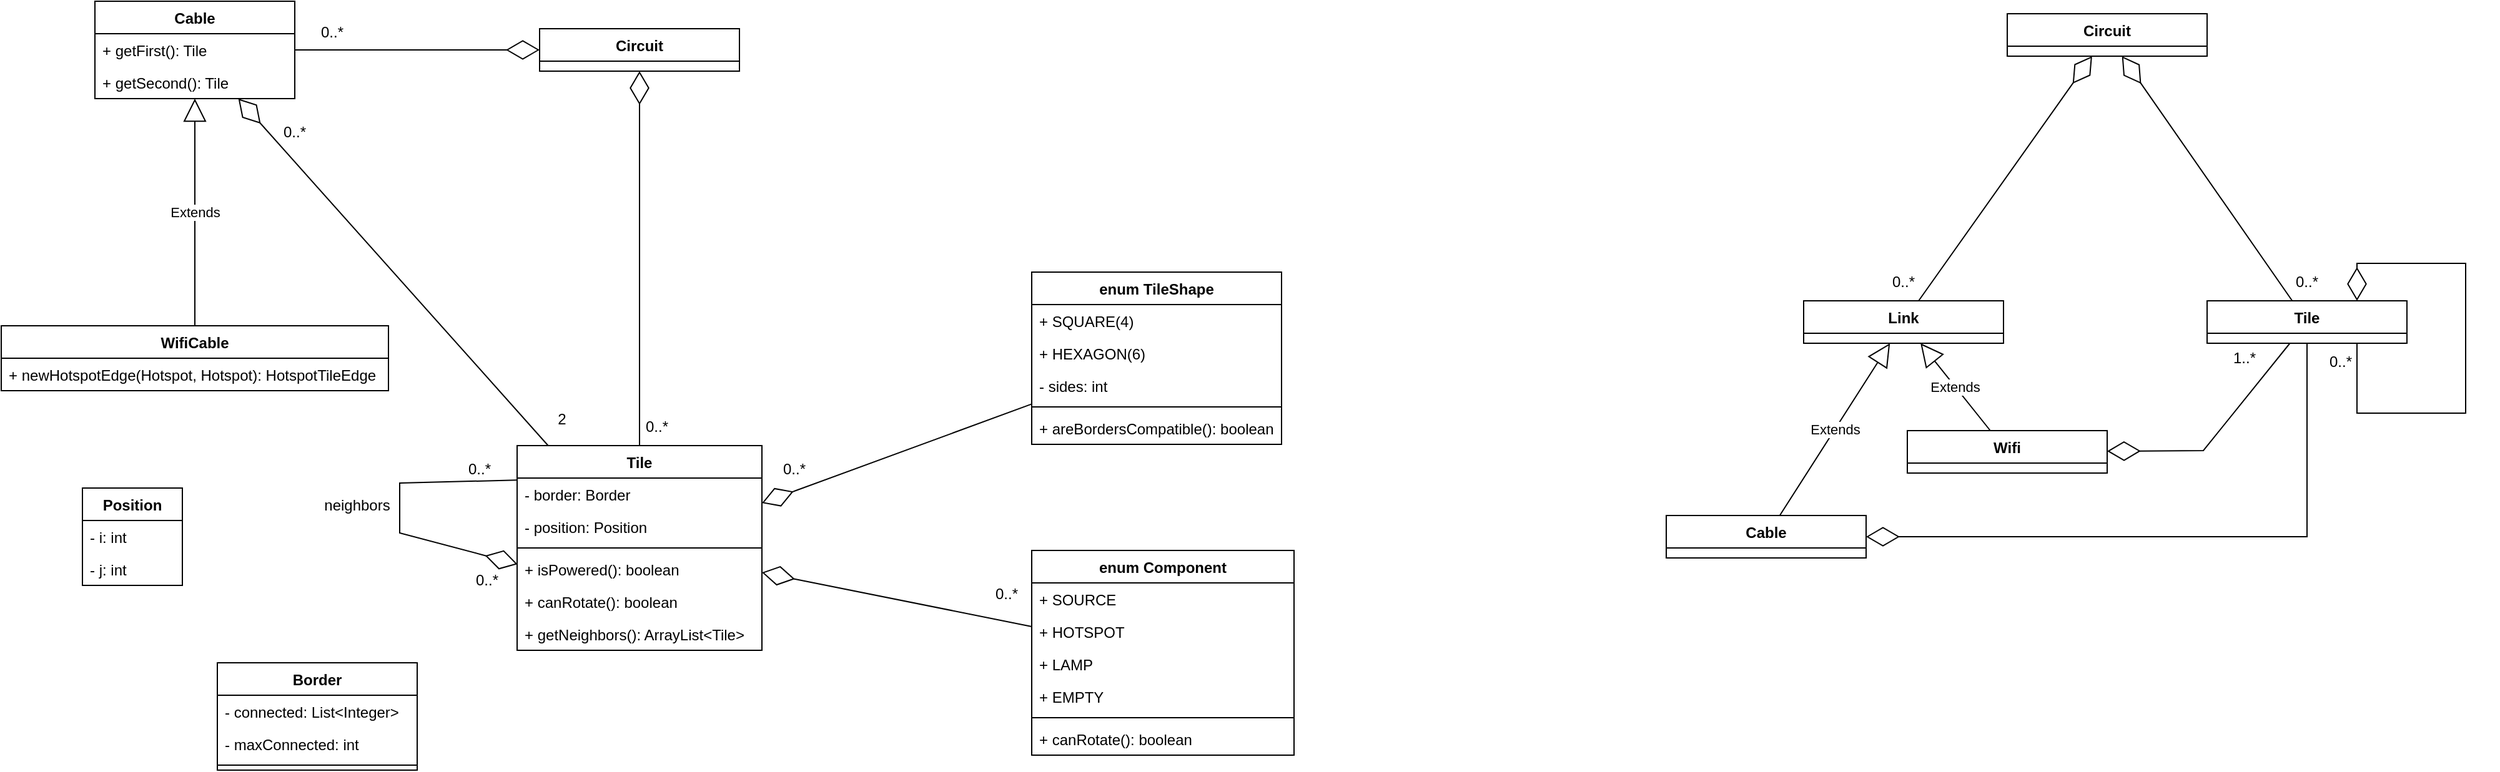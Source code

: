 <mxfile version="20.8.16" type="device"><diagram id="C5RBs43oDa-KdzZeNtuy" name="Page-1"><mxGraphModel dx="1687" dy="912" grid="1" gridSize="10" guides="1" tooltips="1" connect="1" arrows="1" fold="1" page="1" pageScale="1" pageWidth="1169" pageHeight="827" math="0" shadow="0"><root><mxCell id="WIyWlLk6GJQsqaUBKTNV-0"/><mxCell id="WIyWlLk6GJQsqaUBKTNV-1" parent="WIyWlLk6GJQsqaUBKTNV-0"/><mxCell id="EhsvTFY5p5Nmj0Asv9Ew-24" value="WifiCable" style="swimlane;fontStyle=1;align=center;verticalAlign=top;childLayout=stackLayout;horizontal=1;startSize=26;horizontalStack=0;resizeParent=1;resizeParentMax=0;resizeLast=0;collapsible=1;marginBottom=0;fontColor=#000000;" parent="WIyWlLk6GJQsqaUBKTNV-1" vertex="1"><mxGeometry x="67" y="330" width="310" height="52" as="geometry"/></mxCell><mxCell id="eu9kDiltiDwgII627wuc-19" value="+ newHotspotEdge(Hotspot, Hotspot): HotspotTileEdge" style="text;strokeColor=none;fillColor=none;align=left;verticalAlign=top;spacingLeft=4;spacingRight=4;overflow=hidden;rotatable=0;points=[[0,0.5],[1,0.5]];portConstraint=eastwest;fontColor=#000000;" parent="EhsvTFY5p5Nmj0Asv9Ew-24" vertex="1"><mxGeometry y="26" width="310" height="26" as="geometry"/></mxCell><mxCell id="eu9kDiltiDwgII627wuc-0" value="enum Component" style="swimlane;fontStyle=1;align=center;verticalAlign=top;childLayout=stackLayout;horizontal=1;startSize=26;horizontalStack=0;resizeParent=1;resizeParentMax=0;resizeLast=0;collapsible=1;marginBottom=0;" parent="WIyWlLk6GJQsqaUBKTNV-1" vertex="1"><mxGeometry x="892" y="510" width="210" height="164" as="geometry"><mxRectangle x="70" y="40" width="110" height="40" as="alternateBounds"/></mxGeometry></mxCell><mxCell id="Y6bY8CrcMEWWzvKuNbzK-4" value="+ SOURCE" style="text;strokeColor=none;fillColor=none;align=left;verticalAlign=top;spacingLeft=4;spacingRight=4;overflow=hidden;rotatable=0;points=[[0,0.5],[1,0.5]];portConstraint=eastwest;fontStyle=0" parent="eu9kDiltiDwgII627wuc-0" vertex="1"><mxGeometry y="26" width="210" height="26" as="geometry"/></mxCell><mxCell id="Y6bY8CrcMEWWzvKuNbzK-6" value="+ HOTSPOT" style="text;strokeColor=none;fillColor=none;align=left;verticalAlign=top;spacingLeft=4;spacingRight=4;overflow=hidden;rotatable=0;points=[[0,0.5],[1,0.5]];portConstraint=eastwest;fontStyle=0" parent="eu9kDiltiDwgII627wuc-0" vertex="1"><mxGeometry y="52" width="210" height="26" as="geometry"/></mxCell><mxCell id="Y6bY8CrcMEWWzvKuNbzK-5" value="+ LAMP" style="text;strokeColor=none;fillColor=none;align=left;verticalAlign=top;spacingLeft=4;spacingRight=4;overflow=hidden;rotatable=0;points=[[0,0.5],[1,0.5]];portConstraint=eastwest;fontStyle=0" parent="eu9kDiltiDwgII627wuc-0" vertex="1"><mxGeometry y="78" width="210" height="26" as="geometry"/></mxCell><mxCell id="jVfI2OsfRiXRyWY3cHEz-0" value="+ EMPTY" style="text;strokeColor=none;fillColor=none;align=left;verticalAlign=top;spacingLeft=4;spacingRight=4;overflow=hidden;rotatable=0;points=[[0,0.5],[1,0.5]];portConstraint=eastwest;fontStyle=0" parent="eu9kDiltiDwgII627wuc-0" vertex="1"><mxGeometry y="104" width="210" height="26" as="geometry"/></mxCell><mxCell id="eu9kDiltiDwgII627wuc-2" value="" style="line;strokeWidth=1;fillColor=none;align=left;verticalAlign=middle;spacingTop=-1;spacingLeft=3;spacingRight=3;rotatable=0;labelPosition=right;points=[];portConstraint=eastwest;strokeColor=inherit;" parent="eu9kDiltiDwgII627wuc-0" vertex="1"><mxGeometry y="130" width="210" height="8" as="geometry"/></mxCell><mxCell id="Y6bY8CrcMEWWzvKuNbzK-7" value="+ canRotate(): boolean" style="text;strokeColor=none;fillColor=none;align=left;verticalAlign=top;spacingLeft=4;spacingRight=4;overflow=hidden;rotatable=0;points=[[0,0.5],[1,0.5]];portConstraint=eastwest;" parent="eu9kDiltiDwgII627wuc-0" vertex="1"><mxGeometry y="138" width="210" height="26" as="geometry"/></mxCell><mxCell id="eu9kDiltiDwgII627wuc-9" value="Tile" style="swimlane;fontStyle=1;align=center;verticalAlign=top;childLayout=stackLayout;horizontal=1;startSize=26;horizontalStack=0;resizeParent=1;resizeParentMax=0;resizeLast=0;collapsible=1;marginBottom=0;" parent="WIyWlLk6GJQsqaUBKTNV-1" vertex="1"><mxGeometry x="480" y="426" width="196" height="164" as="geometry"/></mxCell><mxCell id="WtFDyYxW1nlfBmigmJq3-14" value="- border: Border" style="text;strokeColor=none;fillColor=none;align=left;verticalAlign=top;spacingLeft=4;spacingRight=4;overflow=hidden;rotatable=0;points=[[0,0.5],[1,0.5]];portConstraint=eastwest;" parent="eu9kDiltiDwgII627wuc-9" vertex="1"><mxGeometry y="26" width="196" height="26" as="geometry"/></mxCell><mxCell id="jVfI2OsfRiXRyWY3cHEz-1" value="- position: Position" style="text;strokeColor=none;fillColor=none;align=left;verticalAlign=top;spacingLeft=4;spacingRight=4;overflow=hidden;rotatable=0;points=[[0,0.5],[1,0.5]];portConstraint=eastwest;" parent="eu9kDiltiDwgII627wuc-9" vertex="1"><mxGeometry y="52" width="196" height="26" as="geometry"/></mxCell><mxCell id="eu9kDiltiDwgII627wuc-10" value="" style="line;strokeWidth=1;fillColor=none;align=left;verticalAlign=middle;spacingTop=-1;spacingLeft=3;spacingRight=3;rotatable=0;labelPosition=right;points=[];portConstraint=eastwest;strokeColor=inherit;" parent="eu9kDiltiDwgII627wuc-9" vertex="1"><mxGeometry y="78" width="196" height="8" as="geometry"/></mxCell><mxCell id="EhsvTFY5p5Nmj0Asv9Ew-3" value="+ isPowered(): boolean" style="text;strokeColor=none;fillColor=none;align=left;verticalAlign=top;spacingLeft=4;spacingRight=4;overflow=hidden;rotatable=0;points=[[0,0.5],[1,0.5]];portConstraint=eastwest;" parent="eu9kDiltiDwgII627wuc-9" vertex="1"><mxGeometry y="86" width="196" height="26" as="geometry"/></mxCell><mxCell id="WtFDyYxW1nlfBmigmJq3-5" value="+ canRotate(): boolean" style="text;strokeColor=none;fillColor=none;align=left;verticalAlign=top;spacingLeft=4;spacingRight=4;overflow=hidden;rotatable=0;points=[[0,0.5],[1,0.5]];portConstraint=eastwest;" parent="eu9kDiltiDwgII627wuc-9" vertex="1"><mxGeometry y="112" width="196" height="26" as="geometry"/></mxCell><mxCell id="Y6bY8CrcMEWWzvKuNbzK-0" value="" style="endArrow=diamondThin;endFill=0;endSize=24;html=1;rounded=0;exitX=-0.001;exitY=0.062;exitDx=0;exitDy=0;exitPerimeter=0;entryX=0.002;entryY=0.346;entryDx=0;entryDy=0;entryPerimeter=0;" parent="eu9kDiltiDwgII627wuc-9" source="WtFDyYxW1nlfBmigmJq3-14" target="EhsvTFY5p5Nmj0Asv9Ew-3" edge="1"><mxGeometry width="160" relative="1" as="geometry"><mxPoint x="10" y="15" as="sourcePoint"/><mxPoint x="-54" y="110" as="targetPoint"/><Array as="points"><mxPoint x="-94" y="30"/><mxPoint x="-94" y="70"/></Array></mxGeometry></mxCell><mxCell id="EhsvTFY5p5Nmj0Asv9Ew-5" value="+ getNeighbors(): ArrayList&lt;Tile&gt;" style="text;strokeColor=none;fillColor=none;align=left;verticalAlign=top;spacingLeft=4;spacingRight=4;overflow=hidden;rotatable=0;points=[[0,0.5],[1,0.5]];portConstraint=eastwest;fontStyle=0" parent="eu9kDiltiDwgII627wuc-9" vertex="1"><mxGeometry y="138" width="196" height="26" as="geometry"/></mxCell><mxCell id="eu9kDiltiDwgII627wuc-13" value="Cable" style="swimlane;fontStyle=1;align=center;verticalAlign=top;childLayout=stackLayout;horizontal=1;startSize=26;horizontalStack=0;resizeParent=1;resizeParentMax=0;resizeLast=0;collapsible=1;marginBottom=0;" parent="WIyWlLk6GJQsqaUBKTNV-1" vertex="1"><mxGeometry x="142" y="70" width="160" height="78" as="geometry"/></mxCell><mxCell id="i_lV1ZanpkEOYFml32p5-0" value="+ getFirst(): Tile" style="text;strokeColor=none;fillColor=none;align=left;verticalAlign=top;spacingLeft=4;spacingRight=4;overflow=hidden;rotatable=0;points=[[0,0.5],[1,0.5]];portConstraint=eastwest;fontStyle=0" parent="eu9kDiltiDwgII627wuc-13" vertex="1"><mxGeometry y="26" width="160" height="26" as="geometry"/></mxCell><mxCell id="i_lV1ZanpkEOYFml32p5-1" value="+ getSecond(): Tile" style="text;strokeColor=none;fillColor=none;align=left;verticalAlign=top;spacingLeft=4;spacingRight=4;overflow=hidden;rotatable=0;points=[[0,0.5],[1,0.5]];portConstraint=eastwest;fontStyle=0" parent="eu9kDiltiDwgII627wuc-13" vertex="1"><mxGeometry y="52" width="160" height="26" as="geometry"/></mxCell><mxCell id="eu9kDiltiDwgII627wuc-15" value="Extends" style="endArrow=block;endSize=16;endFill=0;html=1;rounded=0;" parent="WIyWlLk6GJQsqaUBKTNV-1" source="EhsvTFY5p5Nmj0Asv9Ew-24" target="eu9kDiltiDwgII627wuc-13" edge="1"><mxGeometry width="160" relative="1" as="geometry"><mxPoint x="252" y="-120" as="sourcePoint"/><mxPoint x="228" y="-186" as="targetPoint"/></mxGeometry></mxCell><mxCell id="WtFDyYxW1nlfBmigmJq3-0" value="Circuit" style="swimlane;fontStyle=1;align=center;verticalAlign=top;childLayout=stackLayout;horizontal=1;startSize=26;horizontalStack=0;resizeParent=1;resizeParentMax=0;resizeLast=0;collapsible=1;marginBottom=0;fontColor=#000000;" parent="WIyWlLk6GJQsqaUBKTNV-1" vertex="1"><mxGeometry x="498" y="92" width="160" height="34" as="geometry"/></mxCell><mxCell id="WtFDyYxW1nlfBmigmJq3-7" value="Position" style="swimlane;fontStyle=1;align=center;verticalAlign=top;childLayout=stackLayout;horizontal=1;startSize=26;horizontalStack=0;resizeParent=1;resizeParentMax=0;resizeLast=0;collapsible=1;marginBottom=0;" parent="WIyWlLk6GJQsqaUBKTNV-1" vertex="1"><mxGeometry x="132" y="460" width="80" height="78" as="geometry"/></mxCell><mxCell id="WtFDyYxW1nlfBmigmJq3-8" value="- i: int" style="text;strokeColor=none;fillColor=none;align=left;verticalAlign=top;spacingLeft=4;spacingRight=4;overflow=hidden;rotatable=0;points=[[0,0.5],[1,0.5]];portConstraint=eastwest;" parent="WtFDyYxW1nlfBmigmJq3-7" vertex="1"><mxGeometry y="26" width="80" height="26" as="geometry"/></mxCell><mxCell id="WtFDyYxW1nlfBmigmJq3-9" value="- j: int" style="text;strokeColor=none;fillColor=none;align=left;verticalAlign=top;spacingLeft=4;spacingRight=4;overflow=hidden;rotatable=0;points=[[0,0.5],[1,0.5]];portConstraint=eastwest;" parent="WtFDyYxW1nlfBmigmJq3-7" vertex="1"><mxGeometry y="52" width="80" height="26" as="geometry"/></mxCell><mxCell id="WtFDyYxW1nlfBmigmJq3-22" value="enum TileShape" style="swimlane;fontStyle=1;align=center;verticalAlign=top;childLayout=stackLayout;horizontal=1;startSize=26;horizontalStack=0;resizeParent=1;resizeParentMax=0;resizeLast=0;collapsible=1;marginBottom=0;" parent="WIyWlLk6GJQsqaUBKTNV-1" vertex="1"><mxGeometry x="892" y="287" width="200" height="138" as="geometry"/></mxCell><mxCell id="WtFDyYxW1nlfBmigmJq3-23" value="+ SQUARE(4)" style="text;strokeColor=none;fillColor=none;align=left;verticalAlign=top;spacingLeft=4;spacingRight=4;overflow=hidden;rotatable=0;points=[[0,0.5],[1,0.5]];portConstraint=eastwest;" parent="WtFDyYxW1nlfBmigmJq3-22" vertex="1"><mxGeometry y="26" width="200" height="26" as="geometry"/></mxCell><mxCell id="WtFDyYxW1nlfBmigmJq3-26" value="+ HEXAGON(6)" style="text;strokeColor=none;fillColor=none;align=left;verticalAlign=top;spacingLeft=4;spacingRight=4;overflow=hidden;rotatable=0;points=[[0,0.5],[1,0.5]];portConstraint=eastwest;" parent="WtFDyYxW1nlfBmigmJq3-22" vertex="1"><mxGeometry y="52" width="200" height="26" as="geometry"/></mxCell><mxCell id="Y6bY8CrcMEWWzvKuNbzK-10" value="- sides: int" style="text;strokeColor=none;fillColor=none;align=left;verticalAlign=top;spacingLeft=4;spacingRight=4;overflow=hidden;rotatable=0;points=[[0,0.5],[1,0.5]];portConstraint=eastwest;" parent="WtFDyYxW1nlfBmigmJq3-22" vertex="1"><mxGeometry y="78" width="200" height="26" as="geometry"/></mxCell><mxCell id="Y6bY8CrcMEWWzvKuNbzK-11" value="" style="line;strokeWidth=1;fillColor=none;align=left;verticalAlign=middle;spacingTop=-1;spacingLeft=3;spacingRight=3;rotatable=0;labelPosition=right;points=[];portConstraint=eastwest;strokeColor=inherit;" parent="WtFDyYxW1nlfBmigmJq3-22" vertex="1"><mxGeometry y="104" width="200" height="8" as="geometry"/></mxCell><mxCell id="Y6bY8CrcMEWWzvKuNbzK-12" value="+ areBordersCompatible(): boolean" style="text;strokeColor=none;fillColor=none;align=left;verticalAlign=top;spacingLeft=4;spacingRight=4;overflow=hidden;rotatable=0;points=[[0,0.5],[1,0.5]];portConstraint=eastwest;" parent="WtFDyYxW1nlfBmigmJq3-22" vertex="1"><mxGeometry y="112" width="200" height="26" as="geometry"/></mxCell><mxCell id="mbQMHEJXZ_KzZ0fBNWYM-0" value="" style="endArrow=diamondThin;endFill=0;endSize=24;html=1;rounded=0;" parent="WIyWlLk6GJQsqaUBKTNV-1" source="eu9kDiltiDwgII627wuc-9" target="WtFDyYxW1nlfBmigmJq3-0" edge="1"><mxGeometry width="160" relative="1" as="geometry"><mxPoint x="372" y="240" as="sourcePoint"/><mxPoint x="532" y="240" as="targetPoint"/></mxGeometry></mxCell><mxCell id="mbQMHEJXZ_KzZ0fBNWYM-1" value="0..*" style="text;html=1;strokeColor=none;fillColor=none;align=center;verticalAlign=middle;whiteSpace=wrap;rounded=0;" parent="WIyWlLk6GJQsqaUBKTNV-1" vertex="1"><mxGeometry x="562" y="396" width="60" height="30" as="geometry"/></mxCell><mxCell id="mbQMHEJXZ_KzZ0fBNWYM-2" value="" style="endArrow=diamondThin;endFill=0;endSize=24;html=1;rounded=0;" parent="WIyWlLk6GJQsqaUBKTNV-1" source="eu9kDiltiDwgII627wuc-13" target="WtFDyYxW1nlfBmigmJq3-0" edge="1"><mxGeometry width="160" relative="1" as="geometry"><mxPoint x="653" y="440" as="sourcePoint"/><mxPoint x="690" y="134" as="targetPoint"/></mxGeometry></mxCell><mxCell id="mbQMHEJXZ_KzZ0fBNWYM-4" value="0..*" style="text;html=1;strokeColor=none;fillColor=none;align=center;verticalAlign=middle;whiteSpace=wrap;rounded=0;" parent="WIyWlLk6GJQsqaUBKTNV-1" vertex="1"><mxGeometry x="302" y="80" width="60" height="30" as="geometry"/></mxCell><mxCell id="mbQMHEJXZ_KzZ0fBNWYM-9" value="" style="endArrow=diamondThin;endFill=0;endSize=24;html=1;rounded=0;" parent="WIyWlLk6GJQsqaUBKTNV-1" source="eu9kDiltiDwgII627wuc-0" target="eu9kDiltiDwgII627wuc-9" edge="1"><mxGeometry width="160" relative="1" as="geometry"><mxPoint x="606" y="410" as="sourcePoint"/><mxPoint x="687" y="134" as="targetPoint"/></mxGeometry></mxCell><mxCell id="mbQMHEJXZ_KzZ0fBNWYM-10" value="" style="endArrow=diamondThin;endFill=0;endSize=24;html=1;rounded=0;" parent="WIyWlLk6GJQsqaUBKTNV-1" source="WtFDyYxW1nlfBmigmJq3-22" target="eu9kDiltiDwgII627wuc-9" edge="1"><mxGeometry width="160" relative="1" as="geometry"><mxPoint x="348" y="380" as="sourcePoint"/><mxPoint x="484" y="438" as="targetPoint"/></mxGeometry></mxCell><mxCell id="mbQMHEJXZ_KzZ0fBNWYM-16" value="0..*" style="text;html=1;strokeColor=none;fillColor=none;align=center;verticalAlign=middle;whiteSpace=wrap;rounded=0;" parent="WIyWlLk6GJQsqaUBKTNV-1" vertex="1"><mxGeometry x="672" y="430" width="60" height="30" as="geometry"/></mxCell><mxCell id="mbQMHEJXZ_KzZ0fBNWYM-17" value="" style="endArrow=diamondThin;endFill=0;endSize=24;html=1;rounded=0;" parent="WIyWlLk6GJQsqaUBKTNV-1" source="eu9kDiltiDwgII627wuc-9" target="eu9kDiltiDwgII627wuc-13" edge="1"><mxGeometry width="160" relative="1" as="geometry"><mxPoint x="272" y="260" as="sourcePoint"/><mxPoint x="462" y="300" as="targetPoint"/></mxGeometry></mxCell><mxCell id="mbQMHEJXZ_KzZ0fBNWYM-18" value="0..*" style="text;html=1;strokeColor=none;fillColor=none;align=center;verticalAlign=middle;whiteSpace=wrap;rounded=0;" parent="WIyWlLk6GJQsqaUBKTNV-1" vertex="1"><mxGeometry x="272" y="160" width="60" height="30" as="geometry"/></mxCell><mxCell id="mbQMHEJXZ_KzZ0fBNWYM-19" value="2" style="text;html=1;strokeColor=none;fillColor=none;align=center;verticalAlign=middle;whiteSpace=wrap;rounded=0;" parent="WIyWlLk6GJQsqaUBKTNV-1" vertex="1"><mxGeometry x="486" y="390" width="60" height="30" as="geometry"/></mxCell><mxCell id="Y6bY8CrcMEWWzvKuNbzK-1" value="0..*" style="text;html=1;strokeColor=none;fillColor=none;align=center;verticalAlign=middle;whiteSpace=wrap;rounded=0;" parent="WIyWlLk6GJQsqaUBKTNV-1" vertex="1"><mxGeometry x="420" y="430" width="60" height="30" as="geometry"/></mxCell><mxCell id="Y6bY8CrcMEWWzvKuNbzK-2" value="0..*" style="text;html=1;strokeColor=none;fillColor=none;align=center;verticalAlign=middle;whiteSpace=wrap;rounded=0;" parent="WIyWlLk6GJQsqaUBKTNV-1" vertex="1"><mxGeometry x="426" y="520" width="60" height="28" as="geometry"/></mxCell><mxCell id="Y6bY8CrcMEWWzvKuNbzK-3" value="neighbors" style="text;html=1;strokeColor=none;fillColor=none;align=center;verticalAlign=middle;whiteSpace=wrap;rounded=0;" parent="WIyWlLk6GJQsqaUBKTNV-1" vertex="1"><mxGeometry x="322" y="460" width="60" height="28" as="geometry"/></mxCell><mxCell id="Y6bY8CrcMEWWzvKuNbzK-8" value="0..*" style="text;html=1;strokeColor=none;fillColor=none;align=center;verticalAlign=middle;whiteSpace=wrap;rounded=0;" parent="WIyWlLk6GJQsqaUBKTNV-1" vertex="1"><mxGeometry x="842" y="530" width="60" height="30" as="geometry"/></mxCell><mxCell id="NG8yNzbQjMyd9JSAyG2p-0" value="Border" style="swimlane;fontStyle=1;align=center;verticalAlign=top;childLayout=stackLayout;horizontal=1;startSize=26;horizontalStack=0;resizeParent=1;resizeParentMax=0;resizeLast=0;collapsible=1;marginBottom=0;" parent="WIyWlLk6GJQsqaUBKTNV-1" vertex="1"><mxGeometry x="240" y="600" width="160" height="86" as="geometry"/></mxCell><mxCell id="NG8yNzbQjMyd9JSAyG2p-4" value="- connected: List&lt;Integer&gt;" style="text;strokeColor=none;fillColor=none;align=left;verticalAlign=top;spacingLeft=4;spacingRight=4;overflow=hidden;rotatable=0;points=[[0,0.5],[1,0.5]];portConstraint=eastwest;" parent="NG8yNzbQjMyd9JSAyG2p-0" vertex="1"><mxGeometry y="26" width="160" height="26" as="geometry"/></mxCell><mxCell id="dG8MoC9FsxV7siJpX7Js-0" value="- maxConnected: int" style="text;strokeColor=none;fillColor=none;align=left;verticalAlign=top;spacingLeft=4;spacingRight=4;overflow=hidden;rotatable=0;points=[[0,0.5],[1,0.5]];portConstraint=eastwest;" parent="NG8yNzbQjMyd9JSAyG2p-0" vertex="1"><mxGeometry y="52" width="160" height="26" as="geometry"/></mxCell><mxCell id="NG8yNzbQjMyd9JSAyG2p-2" value="" style="line;strokeWidth=1;fillColor=none;align=left;verticalAlign=middle;spacingTop=-1;spacingLeft=3;spacingRight=3;rotatable=0;labelPosition=right;points=[];portConstraint=eastwest;strokeColor=inherit;" parent="NG8yNzbQjMyd9JSAyG2p-0" vertex="1"><mxGeometry y="78" width="160" height="8" as="geometry"/></mxCell><mxCell id="yU5_rRzxzhRljViaPfxU-0" value="Circuit" style="swimlane;fontStyle=1;align=center;verticalAlign=top;childLayout=stackLayout;horizontal=1;startSize=26;horizontalStack=0;resizeParent=1;resizeParentMax=0;resizeLast=0;collapsible=1;marginBottom=0;fontColor=#000000;" vertex="1" parent="WIyWlLk6GJQsqaUBKTNV-1"><mxGeometry x="1673" y="80" width="160" height="34" as="geometry"/></mxCell><mxCell id="yU5_rRzxzhRljViaPfxU-2" value="Link" style="swimlane;fontStyle=1;align=center;verticalAlign=top;childLayout=stackLayout;horizontal=1;startSize=26;horizontalStack=0;resizeParent=1;resizeParentMax=0;resizeLast=0;collapsible=1;marginBottom=0;fontColor=#000000;" vertex="1" parent="WIyWlLk6GJQsqaUBKTNV-1"><mxGeometry x="1510" y="310" width="160" height="34" as="geometry"/></mxCell><mxCell id="yU5_rRzxzhRljViaPfxU-3" value="Tile" style="swimlane;fontStyle=1;align=center;verticalAlign=top;childLayout=stackLayout;horizontal=1;startSize=26;horizontalStack=0;resizeParent=1;resizeParentMax=0;resizeLast=0;collapsible=1;marginBottom=0;fontColor=#000000;" vertex="1" parent="WIyWlLk6GJQsqaUBKTNV-1"><mxGeometry x="1833" y="310" width="160" height="34" as="geometry"/></mxCell><mxCell id="yU5_rRzxzhRljViaPfxU-5" value="0..*" style="text;html=1;strokeColor=none;fillColor=none;align=center;verticalAlign=middle;whiteSpace=wrap;rounded=0;" vertex="1" parent="WIyWlLk6GJQsqaUBKTNV-1"><mxGeometry x="1560" y="280" width="60" height="30" as="geometry"/></mxCell><mxCell id="yU5_rRzxzhRljViaPfxU-7" value="" style="endArrow=diamondThin;endFill=0;endSize=24;html=1;rounded=0;" edge="1" parent="WIyWlLk6GJQsqaUBKTNV-1"><mxGeometry width="160" relative="1" as="geometry"><mxPoint x="1602.048" y="310" as="sourcePoint"/><mxPoint x="1740.952" y="114" as="targetPoint"/></mxGeometry></mxCell><mxCell id="yU5_rRzxzhRljViaPfxU-8" value="" style="endArrow=diamondThin;endFill=0;endSize=24;html=1;rounded=0;" edge="1" parent="WIyWlLk6GJQsqaUBKTNV-1" source="yU5_rRzxzhRljViaPfxU-3" target="yU5_rRzxzhRljViaPfxU-0"><mxGeometry width="160" relative="1" as="geometry"><mxPoint x="1612.048" y="320" as="sourcePoint"/><mxPoint x="1750.952" y="124" as="targetPoint"/></mxGeometry></mxCell><mxCell id="yU5_rRzxzhRljViaPfxU-9" value="0..*" style="text;html=1;strokeColor=none;fillColor=none;align=center;verticalAlign=middle;whiteSpace=wrap;rounded=0;" vertex="1" parent="WIyWlLk6GJQsqaUBKTNV-1"><mxGeometry x="1883" y="280" width="60" height="30" as="geometry"/></mxCell><mxCell id="yU5_rRzxzhRljViaPfxU-11" value="1..*" style="text;html=1;strokeColor=none;fillColor=none;align=center;verticalAlign=middle;whiteSpace=wrap;rounded=0;" vertex="1" parent="WIyWlLk6GJQsqaUBKTNV-1"><mxGeometry x="1833" y="341" width="60" height="30" as="geometry"/></mxCell><mxCell id="yU5_rRzxzhRljViaPfxU-12" value="" style="endArrow=diamondThin;endFill=0;endSize=24;html=1;rounded=0;entryX=0.75;entryY=0;entryDx=0;entryDy=0;exitX=0.75;exitY=1;exitDx=0;exitDy=0;" edge="1" parent="WIyWlLk6GJQsqaUBKTNV-1" source="yU5_rRzxzhRljViaPfxU-3" target="yU5_rRzxzhRljViaPfxU-3"><mxGeometry width="160" relative="1" as="geometry"><mxPoint x="2080" y="470" as="sourcePoint"/><mxPoint x="2060" y="140" as="targetPoint"/><Array as="points"><mxPoint x="1953" y="400"/><mxPoint x="2040" y="400"/><mxPoint x="2040" y="280"/><mxPoint x="1953" y="280"/></Array></mxGeometry></mxCell><mxCell id="yU5_rRzxzhRljViaPfxU-13" value="0..*" style="text;html=1;strokeColor=none;fillColor=none;align=center;verticalAlign=middle;whiteSpace=wrap;rounded=0;" vertex="1" parent="WIyWlLk6GJQsqaUBKTNV-1"><mxGeometry x="1910" y="344" width="60" height="30" as="geometry"/></mxCell><mxCell id="yU5_rRzxzhRljViaPfxU-14" value="Cable" style="swimlane;fontStyle=1;align=center;verticalAlign=top;childLayout=stackLayout;horizontal=1;startSize=26;horizontalStack=0;resizeParent=1;resizeParentMax=0;resizeLast=0;collapsible=1;marginBottom=0;fontColor=#000000;" vertex="1" parent="WIyWlLk6GJQsqaUBKTNV-1"><mxGeometry x="1400" y="482" width="160" height="34" as="geometry"/></mxCell><mxCell id="yU5_rRzxzhRljViaPfxU-15" value="Wifi" style="swimlane;fontStyle=1;align=center;verticalAlign=top;childLayout=stackLayout;horizontal=1;startSize=26;horizontalStack=0;resizeParent=1;resizeParentMax=0;resizeLast=0;collapsible=1;marginBottom=0;fontColor=#000000;" vertex="1" parent="WIyWlLk6GJQsqaUBKTNV-1"><mxGeometry x="1593" y="414" width="160" height="34" as="geometry"/></mxCell><mxCell id="yU5_rRzxzhRljViaPfxU-16" value="Extends" style="endArrow=block;endSize=16;endFill=0;html=1;rounded=0;" edge="1" parent="WIyWlLk6GJQsqaUBKTNV-1" source="yU5_rRzxzhRljViaPfxU-14" target="yU5_rRzxzhRljViaPfxU-2"><mxGeometry width="160" relative="1" as="geometry"><mxPoint x="1300" y="488" as="sourcePoint"/><mxPoint x="1300" y="306" as="targetPoint"/></mxGeometry></mxCell><mxCell id="yU5_rRzxzhRljViaPfxU-17" value="Extends" style="endArrow=block;endSize=16;endFill=0;html=1;rounded=0;" edge="1" parent="WIyWlLk6GJQsqaUBKTNV-1" source="yU5_rRzxzhRljViaPfxU-15" target="yU5_rRzxzhRljViaPfxU-2"><mxGeometry width="160" relative="1" as="geometry"><mxPoint x="1790" y="578" as="sourcePoint"/><mxPoint x="1790" y="396" as="targetPoint"/></mxGeometry></mxCell><mxCell id="yU5_rRzxzhRljViaPfxU-18" value="" style="endArrow=diamondThin;endFill=0;endSize=24;html=1;rounded=0;" edge="1" parent="WIyWlLk6GJQsqaUBKTNV-1" source="yU5_rRzxzhRljViaPfxU-3" target="yU5_rRzxzhRljViaPfxU-15"><mxGeometry width="160" relative="1" as="geometry"><mxPoint x="1911.174" y="320" as="sourcePoint"/><mxPoint x="1774.826" y="124" as="targetPoint"/><Array as="points"><mxPoint x="1830" y="430"/></Array></mxGeometry></mxCell><mxCell id="yU5_rRzxzhRljViaPfxU-19" value="" style="endArrow=diamondThin;endFill=0;endSize=24;html=1;rounded=0;" edge="1" parent="WIyWlLk6GJQsqaUBKTNV-1" source="yU5_rRzxzhRljViaPfxU-3" target="yU5_rRzxzhRljViaPfxU-14"><mxGeometry width="160" relative="1" as="geometry"><mxPoint x="1909.301" y="354.0" as="sourcePoint"/><mxPoint x="1763" y="440.49" as="targetPoint"/><Array as="points"><mxPoint x="1913" y="499"/></Array></mxGeometry></mxCell></root></mxGraphModel></diagram></mxfile>